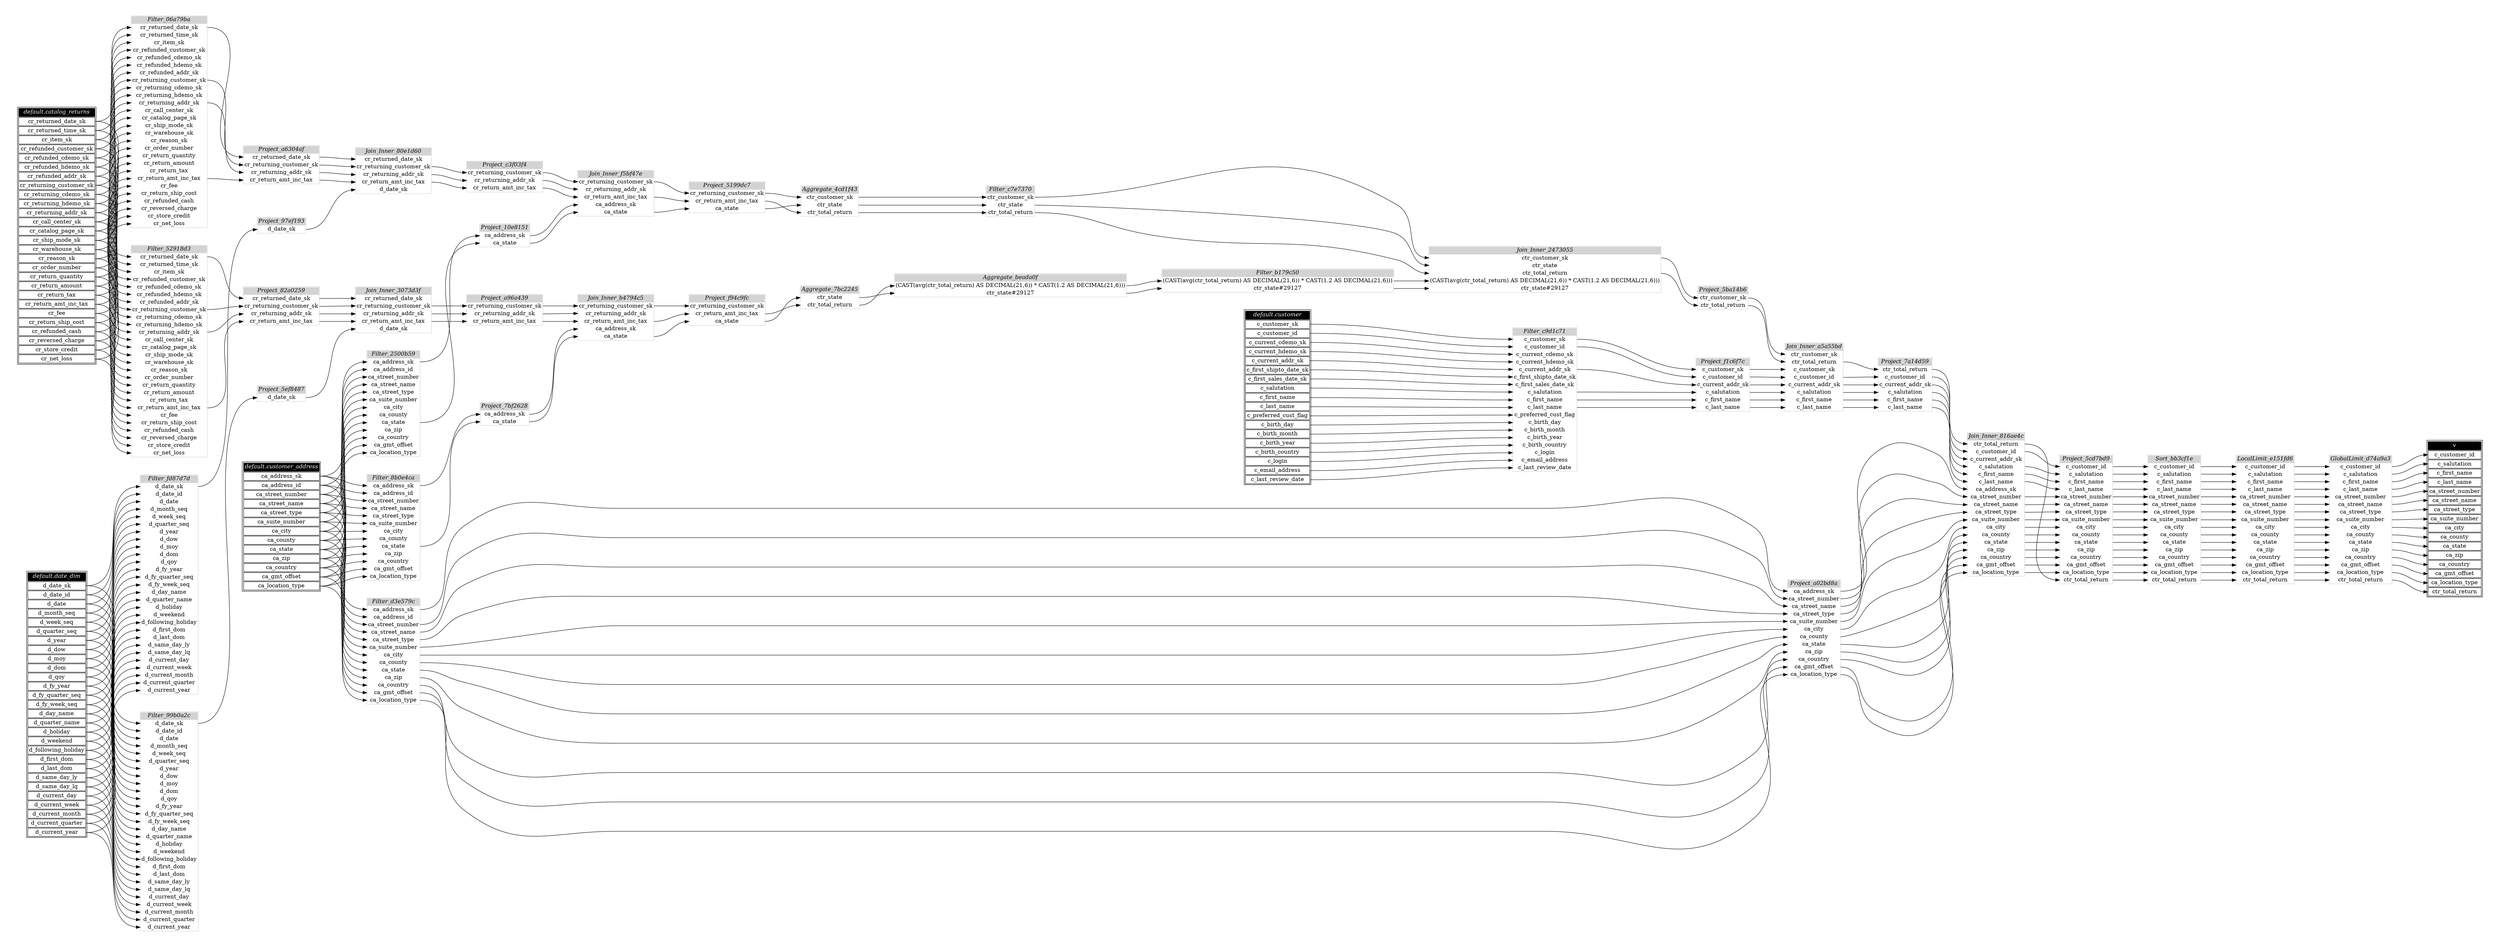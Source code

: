 // Automatically generated by TPCDSFlowTestSuite


digraph {
  graph [pad="0.5" nodesep="0.5" ranksep="1" fontname="Helvetica" rankdir=LR];
  node [shape=plaintext]

  
"Aggregate_4cd1f43" [label=<
<table color="lightgray" border="1" cellborder="0" cellspacing="0">
  <tr><td bgcolor="lightgray" port="nodeName"><i>Aggregate_4cd1f43</i></td></tr>
  <tr><td port="0">ctr_customer_sk</td></tr>
<tr><td port="1">ctr_state</td></tr>
<tr><td port="2">ctr_total_return</td></tr>
</table>>];
     

"Aggregate_7bc2245" [label=<
<table color="lightgray" border="1" cellborder="0" cellspacing="0">
  <tr><td bgcolor="lightgray" port="nodeName"><i>Aggregate_7bc2245</i></td></tr>
  <tr><td port="0">ctr_state</td></tr>
<tr><td port="1">ctr_total_return</td></tr>
</table>>];
     

"Aggregate_beada0f" [label=<
<table color="lightgray" border="1" cellborder="0" cellspacing="0">
  <tr><td bgcolor="lightgray" port="nodeName"><i>Aggregate_beada0f</i></td></tr>
  <tr><td port="0">(CAST(avg(ctr_total_return) AS DECIMAL(21,6)) * CAST(1.2 AS DECIMAL(21,6)))</td></tr>
<tr><td port="1">ctr_state#29127</td></tr>
</table>>];
     

"Filter_06a79ba" [label=<
<table color="lightgray" border="1" cellborder="0" cellspacing="0">
  <tr><td bgcolor="lightgray" port="nodeName"><i>Filter_06a79ba</i></td></tr>
  <tr><td port="0">cr_returned_date_sk</td></tr>
<tr><td port="1">cr_returned_time_sk</td></tr>
<tr><td port="2">cr_item_sk</td></tr>
<tr><td port="3">cr_refunded_customer_sk</td></tr>
<tr><td port="4">cr_refunded_cdemo_sk</td></tr>
<tr><td port="5">cr_refunded_hdemo_sk</td></tr>
<tr><td port="6">cr_refunded_addr_sk</td></tr>
<tr><td port="7">cr_returning_customer_sk</td></tr>
<tr><td port="8">cr_returning_cdemo_sk</td></tr>
<tr><td port="9">cr_returning_hdemo_sk</td></tr>
<tr><td port="10">cr_returning_addr_sk</td></tr>
<tr><td port="11">cr_call_center_sk</td></tr>
<tr><td port="12">cr_catalog_page_sk</td></tr>
<tr><td port="13">cr_ship_mode_sk</td></tr>
<tr><td port="14">cr_warehouse_sk</td></tr>
<tr><td port="15">cr_reason_sk</td></tr>
<tr><td port="16">cr_order_number</td></tr>
<tr><td port="17">cr_return_quantity</td></tr>
<tr><td port="18">cr_return_amount</td></tr>
<tr><td port="19">cr_return_tax</td></tr>
<tr><td port="20">cr_return_amt_inc_tax</td></tr>
<tr><td port="21">cr_fee</td></tr>
<tr><td port="22">cr_return_ship_cost</td></tr>
<tr><td port="23">cr_refunded_cash</td></tr>
<tr><td port="24">cr_reversed_charge</td></tr>
<tr><td port="25">cr_store_credit</td></tr>
<tr><td port="26">cr_net_loss</td></tr>
</table>>];
     

"Filter_2500b59" [label=<
<table color="lightgray" border="1" cellborder="0" cellspacing="0">
  <tr><td bgcolor="lightgray" port="nodeName"><i>Filter_2500b59</i></td></tr>
  <tr><td port="0">ca_address_sk</td></tr>
<tr><td port="1">ca_address_id</td></tr>
<tr><td port="2">ca_street_number</td></tr>
<tr><td port="3">ca_street_name</td></tr>
<tr><td port="4">ca_street_type</td></tr>
<tr><td port="5">ca_suite_number</td></tr>
<tr><td port="6">ca_city</td></tr>
<tr><td port="7">ca_county</td></tr>
<tr><td port="8">ca_state</td></tr>
<tr><td port="9">ca_zip</td></tr>
<tr><td port="10">ca_country</td></tr>
<tr><td port="11">ca_gmt_offset</td></tr>
<tr><td port="12">ca_location_type</td></tr>
</table>>];
     

"Filter_52918d3" [label=<
<table color="lightgray" border="1" cellborder="0" cellspacing="0">
  <tr><td bgcolor="lightgray" port="nodeName"><i>Filter_52918d3</i></td></tr>
  <tr><td port="0">cr_returned_date_sk</td></tr>
<tr><td port="1">cr_returned_time_sk</td></tr>
<tr><td port="2">cr_item_sk</td></tr>
<tr><td port="3">cr_refunded_customer_sk</td></tr>
<tr><td port="4">cr_refunded_cdemo_sk</td></tr>
<tr><td port="5">cr_refunded_hdemo_sk</td></tr>
<tr><td port="6">cr_refunded_addr_sk</td></tr>
<tr><td port="7">cr_returning_customer_sk</td></tr>
<tr><td port="8">cr_returning_cdemo_sk</td></tr>
<tr><td port="9">cr_returning_hdemo_sk</td></tr>
<tr><td port="10">cr_returning_addr_sk</td></tr>
<tr><td port="11">cr_call_center_sk</td></tr>
<tr><td port="12">cr_catalog_page_sk</td></tr>
<tr><td port="13">cr_ship_mode_sk</td></tr>
<tr><td port="14">cr_warehouse_sk</td></tr>
<tr><td port="15">cr_reason_sk</td></tr>
<tr><td port="16">cr_order_number</td></tr>
<tr><td port="17">cr_return_quantity</td></tr>
<tr><td port="18">cr_return_amount</td></tr>
<tr><td port="19">cr_return_tax</td></tr>
<tr><td port="20">cr_return_amt_inc_tax</td></tr>
<tr><td port="21">cr_fee</td></tr>
<tr><td port="22">cr_return_ship_cost</td></tr>
<tr><td port="23">cr_refunded_cash</td></tr>
<tr><td port="24">cr_reversed_charge</td></tr>
<tr><td port="25">cr_store_credit</td></tr>
<tr><td port="26">cr_net_loss</td></tr>
</table>>];
     

"Filter_8b0e4ca" [label=<
<table color="lightgray" border="1" cellborder="0" cellspacing="0">
  <tr><td bgcolor="lightgray" port="nodeName"><i>Filter_8b0e4ca</i></td></tr>
  <tr><td port="0">ca_address_sk</td></tr>
<tr><td port="1">ca_address_id</td></tr>
<tr><td port="2">ca_street_number</td></tr>
<tr><td port="3">ca_street_name</td></tr>
<tr><td port="4">ca_street_type</td></tr>
<tr><td port="5">ca_suite_number</td></tr>
<tr><td port="6">ca_city</td></tr>
<tr><td port="7">ca_county</td></tr>
<tr><td port="8">ca_state</td></tr>
<tr><td port="9">ca_zip</td></tr>
<tr><td port="10">ca_country</td></tr>
<tr><td port="11">ca_gmt_offset</td></tr>
<tr><td port="12">ca_location_type</td></tr>
</table>>];
     

"Filter_99b0a2c" [label=<
<table color="lightgray" border="1" cellborder="0" cellspacing="0">
  <tr><td bgcolor="lightgray" port="nodeName"><i>Filter_99b0a2c</i></td></tr>
  <tr><td port="0">d_date_sk</td></tr>
<tr><td port="1">d_date_id</td></tr>
<tr><td port="2">d_date</td></tr>
<tr><td port="3">d_month_seq</td></tr>
<tr><td port="4">d_week_seq</td></tr>
<tr><td port="5">d_quarter_seq</td></tr>
<tr><td port="6">d_year</td></tr>
<tr><td port="7">d_dow</td></tr>
<tr><td port="8">d_moy</td></tr>
<tr><td port="9">d_dom</td></tr>
<tr><td port="10">d_qoy</td></tr>
<tr><td port="11">d_fy_year</td></tr>
<tr><td port="12">d_fy_quarter_seq</td></tr>
<tr><td port="13">d_fy_week_seq</td></tr>
<tr><td port="14">d_day_name</td></tr>
<tr><td port="15">d_quarter_name</td></tr>
<tr><td port="16">d_holiday</td></tr>
<tr><td port="17">d_weekend</td></tr>
<tr><td port="18">d_following_holiday</td></tr>
<tr><td port="19">d_first_dom</td></tr>
<tr><td port="20">d_last_dom</td></tr>
<tr><td port="21">d_same_day_ly</td></tr>
<tr><td port="22">d_same_day_lq</td></tr>
<tr><td port="23">d_current_day</td></tr>
<tr><td port="24">d_current_week</td></tr>
<tr><td port="25">d_current_month</td></tr>
<tr><td port="26">d_current_quarter</td></tr>
<tr><td port="27">d_current_year</td></tr>
</table>>];
     

"Filter_b179c50" [label=<
<table color="lightgray" border="1" cellborder="0" cellspacing="0">
  <tr><td bgcolor="lightgray" port="nodeName"><i>Filter_b179c50</i></td></tr>
  <tr><td port="0">(CAST(avg(ctr_total_return) AS DECIMAL(21,6)) * CAST(1.2 AS DECIMAL(21,6)))</td></tr>
<tr><td port="1">ctr_state#29127</td></tr>
</table>>];
     

"Filter_c7e7370" [label=<
<table color="lightgray" border="1" cellborder="0" cellspacing="0">
  <tr><td bgcolor="lightgray" port="nodeName"><i>Filter_c7e7370</i></td></tr>
  <tr><td port="0">ctr_customer_sk</td></tr>
<tr><td port="1">ctr_state</td></tr>
<tr><td port="2">ctr_total_return</td></tr>
</table>>];
     

"Filter_c9d1c71" [label=<
<table color="lightgray" border="1" cellborder="0" cellspacing="0">
  <tr><td bgcolor="lightgray" port="nodeName"><i>Filter_c9d1c71</i></td></tr>
  <tr><td port="0">c_customer_sk</td></tr>
<tr><td port="1">c_customer_id</td></tr>
<tr><td port="2">c_current_cdemo_sk</td></tr>
<tr><td port="3">c_current_hdemo_sk</td></tr>
<tr><td port="4">c_current_addr_sk</td></tr>
<tr><td port="5">c_first_shipto_date_sk</td></tr>
<tr><td port="6">c_first_sales_date_sk</td></tr>
<tr><td port="7">c_salutation</td></tr>
<tr><td port="8">c_first_name</td></tr>
<tr><td port="9">c_last_name</td></tr>
<tr><td port="10">c_preferred_cust_flag</td></tr>
<tr><td port="11">c_birth_day</td></tr>
<tr><td port="12">c_birth_month</td></tr>
<tr><td port="13">c_birth_year</td></tr>
<tr><td port="14">c_birth_country</td></tr>
<tr><td port="15">c_login</td></tr>
<tr><td port="16">c_email_address</td></tr>
<tr><td port="17">c_last_review_date</td></tr>
</table>>];
     

"Filter_d3e579c" [label=<
<table color="lightgray" border="1" cellborder="0" cellspacing="0">
  <tr><td bgcolor="lightgray" port="nodeName"><i>Filter_d3e579c</i></td></tr>
  <tr><td port="0">ca_address_sk</td></tr>
<tr><td port="1">ca_address_id</td></tr>
<tr><td port="2">ca_street_number</td></tr>
<tr><td port="3">ca_street_name</td></tr>
<tr><td port="4">ca_street_type</td></tr>
<tr><td port="5">ca_suite_number</td></tr>
<tr><td port="6">ca_city</td></tr>
<tr><td port="7">ca_county</td></tr>
<tr><td port="8">ca_state</td></tr>
<tr><td port="9">ca_zip</td></tr>
<tr><td port="10">ca_country</td></tr>
<tr><td port="11">ca_gmt_offset</td></tr>
<tr><td port="12">ca_location_type</td></tr>
</table>>];
     

"Filter_fd87d7d" [label=<
<table color="lightgray" border="1" cellborder="0" cellspacing="0">
  <tr><td bgcolor="lightgray" port="nodeName"><i>Filter_fd87d7d</i></td></tr>
  <tr><td port="0">d_date_sk</td></tr>
<tr><td port="1">d_date_id</td></tr>
<tr><td port="2">d_date</td></tr>
<tr><td port="3">d_month_seq</td></tr>
<tr><td port="4">d_week_seq</td></tr>
<tr><td port="5">d_quarter_seq</td></tr>
<tr><td port="6">d_year</td></tr>
<tr><td port="7">d_dow</td></tr>
<tr><td port="8">d_moy</td></tr>
<tr><td port="9">d_dom</td></tr>
<tr><td port="10">d_qoy</td></tr>
<tr><td port="11">d_fy_year</td></tr>
<tr><td port="12">d_fy_quarter_seq</td></tr>
<tr><td port="13">d_fy_week_seq</td></tr>
<tr><td port="14">d_day_name</td></tr>
<tr><td port="15">d_quarter_name</td></tr>
<tr><td port="16">d_holiday</td></tr>
<tr><td port="17">d_weekend</td></tr>
<tr><td port="18">d_following_holiday</td></tr>
<tr><td port="19">d_first_dom</td></tr>
<tr><td port="20">d_last_dom</td></tr>
<tr><td port="21">d_same_day_ly</td></tr>
<tr><td port="22">d_same_day_lq</td></tr>
<tr><td port="23">d_current_day</td></tr>
<tr><td port="24">d_current_week</td></tr>
<tr><td port="25">d_current_month</td></tr>
<tr><td port="26">d_current_quarter</td></tr>
<tr><td port="27">d_current_year</td></tr>
</table>>];
     

"GlobalLimit_d74a9a3" [label=<
<table color="lightgray" border="1" cellborder="0" cellspacing="0">
  <tr><td bgcolor="lightgray" port="nodeName"><i>GlobalLimit_d74a9a3</i></td></tr>
  <tr><td port="0">c_customer_id</td></tr>
<tr><td port="1">c_salutation</td></tr>
<tr><td port="2">c_first_name</td></tr>
<tr><td port="3">c_last_name</td></tr>
<tr><td port="4">ca_street_number</td></tr>
<tr><td port="5">ca_street_name</td></tr>
<tr><td port="6">ca_street_type</td></tr>
<tr><td port="7">ca_suite_number</td></tr>
<tr><td port="8">ca_city</td></tr>
<tr><td port="9">ca_county</td></tr>
<tr><td port="10">ca_state</td></tr>
<tr><td port="11">ca_zip</td></tr>
<tr><td port="12">ca_country</td></tr>
<tr><td port="13">ca_gmt_offset</td></tr>
<tr><td port="14">ca_location_type</td></tr>
<tr><td port="15">ctr_total_return</td></tr>
</table>>];
     

"Join_Inner_2473055" [label=<
<table color="lightgray" border="1" cellborder="0" cellspacing="0">
  <tr><td bgcolor="lightgray" port="nodeName"><i>Join_Inner_2473055</i></td></tr>
  <tr><td port="0">ctr_customer_sk</td></tr>
<tr><td port="1">ctr_state</td></tr>
<tr><td port="2">ctr_total_return</td></tr>
<tr><td port="3">(CAST(avg(ctr_total_return) AS DECIMAL(21,6)) * CAST(1.2 AS DECIMAL(21,6)))</td></tr>
<tr><td port="4">ctr_state#29127</td></tr>
</table>>];
     

"Join_Inner_3073d3f" [label=<
<table color="lightgray" border="1" cellborder="0" cellspacing="0">
  <tr><td bgcolor="lightgray" port="nodeName"><i>Join_Inner_3073d3f</i></td></tr>
  <tr><td port="0">cr_returned_date_sk</td></tr>
<tr><td port="1">cr_returning_customer_sk</td></tr>
<tr><td port="2">cr_returning_addr_sk</td></tr>
<tr><td port="3">cr_return_amt_inc_tax</td></tr>
<tr><td port="4">d_date_sk</td></tr>
</table>>];
     

"Join_Inner_80e1d60" [label=<
<table color="lightgray" border="1" cellborder="0" cellspacing="0">
  <tr><td bgcolor="lightgray" port="nodeName"><i>Join_Inner_80e1d60</i></td></tr>
  <tr><td port="0">cr_returned_date_sk</td></tr>
<tr><td port="1">cr_returning_customer_sk</td></tr>
<tr><td port="2">cr_returning_addr_sk</td></tr>
<tr><td port="3">cr_return_amt_inc_tax</td></tr>
<tr><td port="4">d_date_sk</td></tr>
</table>>];
     

"Join_Inner_816ae4c" [label=<
<table color="lightgray" border="1" cellborder="0" cellspacing="0">
  <tr><td bgcolor="lightgray" port="nodeName"><i>Join_Inner_816ae4c</i></td></tr>
  <tr><td port="0">ctr_total_return</td></tr>
<tr><td port="1">c_customer_id</td></tr>
<tr><td port="2">c_current_addr_sk</td></tr>
<tr><td port="3">c_salutation</td></tr>
<tr><td port="4">c_first_name</td></tr>
<tr><td port="5">c_last_name</td></tr>
<tr><td port="6">ca_address_sk</td></tr>
<tr><td port="7">ca_street_number</td></tr>
<tr><td port="8">ca_street_name</td></tr>
<tr><td port="9">ca_street_type</td></tr>
<tr><td port="10">ca_suite_number</td></tr>
<tr><td port="11">ca_city</td></tr>
<tr><td port="12">ca_county</td></tr>
<tr><td port="13">ca_state</td></tr>
<tr><td port="14">ca_zip</td></tr>
<tr><td port="15">ca_country</td></tr>
<tr><td port="16">ca_gmt_offset</td></tr>
<tr><td port="17">ca_location_type</td></tr>
</table>>];
     

"Join_Inner_a5a55bd" [label=<
<table color="lightgray" border="1" cellborder="0" cellspacing="0">
  <tr><td bgcolor="lightgray" port="nodeName"><i>Join_Inner_a5a55bd</i></td></tr>
  <tr><td port="0">ctr_customer_sk</td></tr>
<tr><td port="1">ctr_total_return</td></tr>
<tr><td port="2">c_customer_sk</td></tr>
<tr><td port="3">c_customer_id</td></tr>
<tr><td port="4">c_current_addr_sk</td></tr>
<tr><td port="5">c_salutation</td></tr>
<tr><td port="6">c_first_name</td></tr>
<tr><td port="7">c_last_name</td></tr>
</table>>];
     

"Join_Inner_b4794c5" [label=<
<table color="lightgray" border="1" cellborder="0" cellspacing="0">
  <tr><td bgcolor="lightgray" port="nodeName"><i>Join_Inner_b4794c5</i></td></tr>
  <tr><td port="0">cr_returning_customer_sk</td></tr>
<tr><td port="1">cr_returning_addr_sk</td></tr>
<tr><td port="2">cr_return_amt_inc_tax</td></tr>
<tr><td port="3">ca_address_sk</td></tr>
<tr><td port="4">ca_state</td></tr>
</table>>];
     

"Join_Inner_f5bf47e" [label=<
<table color="lightgray" border="1" cellborder="0" cellspacing="0">
  <tr><td bgcolor="lightgray" port="nodeName"><i>Join_Inner_f5bf47e</i></td></tr>
  <tr><td port="0">cr_returning_customer_sk</td></tr>
<tr><td port="1">cr_returning_addr_sk</td></tr>
<tr><td port="2">cr_return_amt_inc_tax</td></tr>
<tr><td port="3">ca_address_sk</td></tr>
<tr><td port="4">ca_state</td></tr>
</table>>];
     

"LocalLimit_e151fd6" [label=<
<table color="lightgray" border="1" cellborder="0" cellspacing="0">
  <tr><td bgcolor="lightgray" port="nodeName"><i>LocalLimit_e151fd6</i></td></tr>
  <tr><td port="0">c_customer_id</td></tr>
<tr><td port="1">c_salutation</td></tr>
<tr><td port="2">c_first_name</td></tr>
<tr><td port="3">c_last_name</td></tr>
<tr><td port="4">ca_street_number</td></tr>
<tr><td port="5">ca_street_name</td></tr>
<tr><td port="6">ca_street_type</td></tr>
<tr><td port="7">ca_suite_number</td></tr>
<tr><td port="8">ca_city</td></tr>
<tr><td port="9">ca_county</td></tr>
<tr><td port="10">ca_state</td></tr>
<tr><td port="11">ca_zip</td></tr>
<tr><td port="12">ca_country</td></tr>
<tr><td port="13">ca_gmt_offset</td></tr>
<tr><td port="14">ca_location_type</td></tr>
<tr><td port="15">ctr_total_return</td></tr>
</table>>];
     

"Project_10e8151" [label=<
<table color="lightgray" border="1" cellborder="0" cellspacing="0">
  <tr><td bgcolor="lightgray" port="nodeName"><i>Project_10e8151</i></td></tr>
  <tr><td port="0">ca_address_sk</td></tr>
<tr><td port="1">ca_state</td></tr>
</table>>];
     

"Project_5199dc7" [label=<
<table color="lightgray" border="1" cellborder="0" cellspacing="0">
  <tr><td bgcolor="lightgray" port="nodeName"><i>Project_5199dc7</i></td></tr>
  <tr><td port="0">cr_returning_customer_sk</td></tr>
<tr><td port="1">cr_return_amt_inc_tax</td></tr>
<tr><td port="2">ca_state</td></tr>
</table>>];
     

"Project_5ba14b6" [label=<
<table color="lightgray" border="1" cellborder="0" cellspacing="0">
  <tr><td bgcolor="lightgray" port="nodeName"><i>Project_5ba14b6</i></td></tr>
  <tr><td port="0">ctr_customer_sk</td></tr>
<tr><td port="1">ctr_total_return</td></tr>
</table>>];
     

"Project_5cd7bd9" [label=<
<table color="lightgray" border="1" cellborder="0" cellspacing="0">
  <tr><td bgcolor="lightgray" port="nodeName"><i>Project_5cd7bd9</i></td></tr>
  <tr><td port="0">c_customer_id</td></tr>
<tr><td port="1">c_salutation</td></tr>
<tr><td port="2">c_first_name</td></tr>
<tr><td port="3">c_last_name</td></tr>
<tr><td port="4">ca_street_number</td></tr>
<tr><td port="5">ca_street_name</td></tr>
<tr><td port="6">ca_street_type</td></tr>
<tr><td port="7">ca_suite_number</td></tr>
<tr><td port="8">ca_city</td></tr>
<tr><td port="9">ca_county</td></tr>
<tr><td port="10">ca_state</td></tr>
<tr><td port="11">ca_zip</td></tr>
<tr><td port="12">ca_country</td></tr>
<tr><td port="13">ca_gmt_offset</td></tr>
<tr><td port="14">ca_location_type</td></tr>
<tr><td port="15">ctr_total_return</td></tr>
</table>>];
     

"Project_5ef8487" [label=<
<table color="lightgray" border="1" cellborder="0" cellspacing="0">
  <tr><td bgcolor="lightgray" port="nodeName"><i>Project_5ef8487</i></td></tr>
  <tr><td port="0">d_date_sk</td></tr>
</table>>];
     

"Project_7a14d59" [label=<
<table color="lightgray" border="1" cellborder="0" cellspacing="0">
  <tr><td bgcolor="lightgray" port="nodeName"><i>Project_7a14d59</i></td></tr>
  <tr><td port="0">ctr_total_return</td></tr>
<tr><td port="1">c_customer_id</td></tr>
<tr><td port="2">c_current_addr_sk</td></tr>
<tr><td port="3">c_salutation</td></tr>
<tr><td port="4">c_first_name</td></tr>
<tr><td port="5">c_last_name</td></tr>
</table>>];
     

"Project_7bf2628" [label=<
<table color="lightgray" border="1" cellborder="0" cellspacing="0">
  <tr><td bgcolor="lightgray" port="nodeName"><i>Project_7bf2628</i></td></tr>
  <tr><td port="0">ca_address_sk</td></tr>
<tr><td port="1">ca_state</td></tr>
</table>>];
     

"Project_82a0259" [label=<
<table color="lightgray" border="1" cellborder="0" cellspacing="0">
  <tr><td bgcolor="lightgray" port="nodeName"><i>Project_82a0259</i></td></tr>
  <tr><td port="0">cr_returned_date_sk</td></tr>
<tr><td port="1">cr_returning_customer_sk</td></tr>
<tr><td port="2">cr_returning_addr_sk</td></tr>
<tr><td port="3">cr_return_amt_inc_tax</td></tr>
</table>>];
     

"Project_97ef193" [label=<
<table color="lightgray" border="1" cellborder="0" cellspacing="0">
  <tr><td bgcolor="lightgray" port="nodeName"><i>Project_97ef193</i></td></tr>
  <tr><td port="0">d_date_sk</td></tr>
</table>>];
     

"Project_a02bd8a" [label=<
<table color="lightgray" border="1" cellborder="0" cellspacing="0">
  <tr><td bgcolor="lightgray" port="nodeName"><i>Project_a02bd8a</i></td></tr>
  <tr><td port="0">ca_address_sk</td></tr>
<tr><td port="1">ca_street_number</td></tr>
<tr><td port="2">ca_street_name</td></tr>
<tr><td port="3">ca_street_type</td></tr>
<tr><td port="4">ca_suite_number</td></tr>
<tr><td port="5">ca_city</td></tr>
<tr><td port="6">ca_county</td></tr>
<tr><td port="7">ca_state</td></tr>
<tr><td port="8">ca_zip</td></tr>
<tr><td port="9">ca_country</td></tr>
<tr><td port="10">ca_gmt_offset</td></tr>
<tr><td port="11">ca_location_type</td></tr>
</table>>];
     

"Project_a6304af" [label=<
<table color="lightgray" border="1" cellborder="0" cellspacing="0">
  <tr><td bgcolor="lightgray" port="nodeName"><i>Project_a6304af</i></td></tr>
  <tr><td port="0">cr_returned_date_sk</td></tr>
<tr><td port="1">cr_returning_customer_sk</td></tr>
<tr><td port="2">cr_returning_addr_sk</td></tr>
<tr><td port="3">cr_return_amt_inc_tax</td></tr>
</table>>];
     

"Project_a96a439" [label=<
<table color="lightgray" border="1" cellborder="0" cellspacing="0">
  <tr><td bgcolor="lightgray" port="nodeName"><i>Project_a96a439</i></td></tr>
  <tr><td port="0">cr_returning_customer_sk</td></tr>
<tr><td port="1">cr_returning_addr_sk</td></tr>
<tr><td port="2">cr_return_amt_inc_tax</td></tr>
</table>>];
     

"Project_c3f03f4" [label=<
<table color="lightgray" border="1" cellborder="0" cellspacing="0">
  <tr><td bgcolor="lightgray" port="nodeName"><i>Project_c3f03f4</i></td></tr>
  <tr><td port="0">cr_returning_customer_sk</td></tr>
<tr><td port="1">cr_returning_addr_sk</td></tr>
<tr><td port="2">cr_return_amt_inc_tax</td></tr>
</table>>];
     

"Project_f1c6f7c" [label=<
<table color="lightgray" border="1" cellborder="0" cellspacing="0">
  <tr><td bgcolor="lightgray" port="nodeName"><i>Project_f1c6f7c</i></td></tr>
  <tr><td port="0">c_customer_sk</td></tr>
<tr><td port="1">c_customer_id</td></tr>
<tr><td port="2">c_current_addr_sk</td></tr>
<tr><td port="3">c_salutation</td></tr>
<tr><td port="4">c_first_name</td></tr>
<tr><td port="5">c_last_name</td></tr>
</table>>];
     

"Project_f94c9fc" [label=<
<table color="lightgray" border="1" cellborder="0" cellspacing="0">
  <tr><td bgcolor="lightgray" port="nodeName"><i>Project_f94c9fc</i></td></tr>
  <tr><td port="0">cr_returning_customer_sk</td></tr>
<tr><td port="1">cr_return_amt_inc_tax</td></tr>
<tr><td port="2">ca_state</td></tr>
</table>>];
     

"Sort_bb3cf1e" [label=<
<table color="lightgray" border="1" cellborder="0" cellspacing="0">
  <tr><td bgcolor="lightgray" port="nodeName"><i>Sort_bb3cf1e</i></td></tr>
  <tr><td port="0">c_customer_id</td></tr>
<tr><td port="1">c_salutation</td></tr>
<tr><td port="2">c_first_name</td></tr>
<tr><td port="3">c_last_name</td></tr>
<tr><td port="4">ca_street_number</td></tr>
<tr><td port="5">ca_street_name</td></tr>
<tr><td port="6">ca_street_type</td></tr>
<tr><td port="7">ca_suite_number</td></tr>
<tr><td port="8">ca_city</td></tr>
<tr><td port="9">ca_county</td></tr>
<tr><td port="10">ca_state</td></tr>
<tr><td port="11">ca_zip</td></tr>
<tr><td port="12">ca_country</td></tr>
<tr><td port="13">ca_gmt_offset</td></tr>
<tr><td port="14">ca_location_type</td></tr>
<tr><td port="15">ctr_total_return</td></tr>
</table>>];
     

"default.catalog_returns" [color="black" label=<
<table>
  <tr><td bgcolor="black" port="nodeName"><i><font color="white">default.catalog_returns</font></i></td></tr>
  <tr><td port="0">cr_returned_date_sk</td></tr>
<tr><td port="1">cr_returned_time_sk</td></tr>
<tr><td port="2">cr_item_sk</td></tr>
<tr><td port="3">cr_refunded_customer_sk</td></tr>
<tr><td port="4">cr_refunded_cdemo_sk</td></tr>
<tr><td port="5">cr_refunded_hdemo_sk</td></tr>
<tr><td port="6">cr_refunded_addr_sk</td></tr>
<tr><td port="7">cr_returning_customer_sk</td></tr>
<tr><td port="8">cr_returning_cdemo_sk</td></tr>
<tr><td port="9">cr_returning_hdemo_sk</td></tr>
<tr><td port="10">cr_returning_addr_sk</td></tr>
<tr><td port="11">cr_call_center_sk</td></tr>
<tr><td port="12">cr_catalog_page_sk</td></tr>
<tr><td port="13">cr_ship_mode_sk</td></tr>
<tr><td port="14">cr_warehouse_sk</td></tr>
<tr><td port="15">cr_reason_sk</td></tr>
<tr><td port="16">cr_order_number</td></tr>
<tr><td port="17">cr_return_quantity</td></tr>
<tr><td port="18">cr_return_amount</td></tr>
<tr><td port="19">cr_return_tax</td></tr>
<tr><td port="20">cr_return_amt_inc_tax</td></tr>
<tr><td port="21">cr_fee</td></tr>
<tr><td port="22">cr_return_ship_cost</td></tr>
<tr><td port="23">cr_refunded_cash</td></tr>
<tr><td port="24">cr_reversed_charge</td></tr>
<tr><td port="25">cr_store_credit</td></tr>
<tr><td port="26">cr_net_loss</td></tr>
</table>>];
     

"default.customer" [color="black" label=<
<table>
  <tr><td bgcolor="black" port="nodeName"><i><font color="white">default.customer</font></i></td></tr>
  <tr><td port="0">c_customer_sk</td></tr>
<tr><td port="1">c_customer_id</td></tr>
<tr><td port="2">c_current_cdemo_sk</td></tr>
<tr><td port="3">c_current_hdemo_sk</td></tr>
<tr><td port="4">c_current_addr_sk</td></tr>
<tr><td port="5">c_first_shipto_date_sk</td></tr>
<tr><td port="6">c_first_sales_date_sk</td></tr>
<tr><td port="7">c_salutation</td></tr>
<tr><td port="8">c_first_name</td></tr>
<tr><td port="9">c_last_name</td></tr>
<tr><td port="10">c_preferred_cust_flag</td></tr>
<tr><td port="11">c_birth_day</td></tr>
<tr><td port="12">c_birth_month</td></tr>
<tr><td port="13">c_birth_year</td></tr>
<tr><td port="14">c_birth_country</td></tr>
<tr><td port="15">c_login</td></tr>
<tr><td port="16">c_email_address</td></tr>
<tr><td port="17">c_last_review_date</td></tr>
</table>>];
     

"default.customer_address" [color="black" label=<
<table>
  <tr><td bgcolor="black" port="nodeName"><i><font color="white">default.customer_address</font></i></td></tr>
  <tr><td port="0">ca_address_sk</td></tr>
<tr><td port="1">ca_address_id</td></tr>
<tr><td port="2">ca_street_number</td></tr>
<tr><td port="3">ca_street_name</td></tr>
<tr><td port="4">ca_street_type</td></tr>
<tr><td port="5">ca_suite_number</td></tr>
<tr><td port="6">ca_city</td></tr>
<tr><td port="7">ca_county</td></tr>
<tr><td port="8">ca_state</td></tr>
<tr><td port="9">ca_zip</td></tr>
<tr><td port="10">ca_country</td></tr>
<tr><td port="11">ca_gmt_offset</td></tr>
<tr><td port="12">ca_location_type</td></tr>
</table>>];
     

"default.date_dim" [color="black" label=<
<table>
  <tr><td bgcolor="black" port="nodeName"><i><font color="white">default.date_dim</font></i></td></tr>
  <tr><td port="0">d_date_sk</td></tr>
<tr><td port="1">d_date_id</td></tr>
<tr><td port="2">d_date</td></tr>
<tr><td port="3">d_month_seq</td></tr>
<tr><td port="4">d_week_seq</td></tr>
<tr><td port="5">d_quarter_seq</td></tr>
<tr><td port="6">d_year</td></tr>
<tr><td port="7">d_dow</td></tr>
<tr><td port="8">d_moy</td></tr>
<tr><td port="9">d_dom</td></tr>
<tr><td port="10">d_qoy</td></tr>
<tr><td port="11">d_fy_year</td></tr>
<tr><td port="12">d_fy_quarter_seq</td></tr>
<tr><td port="13">d_fy_week_seq</td></tr>
<tr><td port="14">d_day_name</td></tr>
<tr><td port="15">d_quarter_name</td></tr>
<tr><td port="16">d_holiday</td></tr>
<tr><td port="17">d_weekend</td></tr>
<tr><td port="18">d_following_holiday</td></tr>
<tr><td port="19">d_first_dom</td></tr>
<tr><td port="20">d_last_dom</td></tr>
<tr><td port="21">d_same_day_ly</td></tr>
<tr><td port="22">d_same_day_lq</td></tr>
<tr><td port="23">d_current_day</td></tr>
<tr><td port="24">d_current_week</td></tr>
<tr><td port="25">d_current_month</td></tr>
<tr><td port="26">d_current_quarter</td></tr>
<tr><td port="27">d_current_year</td></tr>
</table>>];
     

"v" [color="black" label=<
<table>
  <tr><td bgcolor="black" port="nodeName"><i><font color="white">v</font></i></td></tr>
  <tr><td port="0">c_customer_id</td></tr>
<tr><td port="1">c_salutation</td></tr>
<tr><td port="2">c_first_name</td></tr>
<tr><td port="3">c_last_name</td></tr>
<tr><td port="4">ca_street_number</td></tr>
<tr><td port="5">ca_street_name</td></tr>
<tr><td port="6">ca_street_type</td></tr>
<tr><td port="7">ca_suite_number</td></tr>
<tr><td port="8">ca_city</td></tr>
<tr><td port="9">ca_county</td></tr>
<tr><td port="10">ca_state</td></tr>
<tr><td port="11">ca_zip</td></tr>
<tr><td port="12">ca_country</td></tr>
<tr><td port="13">ca_gmt_offset</td></tr>
<tr><td port="14">ca_location_type</td></tr>
<tr><td port="15">ctr_total_return</td></tr>
</table>>];
     
  "Aggregate_4cd1f43":0 -> "Filter_c7e7370":0;
"Aggregate_4cd1f43":1 -> "Filter_c7e7370":1;
"Aggregate_4cd1f43":2 -> "Filter_c7e7370":2;
"Aggregate_7bc2245":0 -> "Aggregate_beada0f":1;
"Aggregate_7bc2245":1 -> "Aggregate_beada0f":0;
"Aggregate_beada0f":0 -> "Filter_b179c50":0;
"Aggregate_beada0f":1 -> "Filter_b179c50":1;
"Filter_06a79ba":0 -> "Project_a6304af":0;
"Filter_06a79ba":10 -> "Project_a6304af":2;
"Filter_06a79ba":20 -> "Project_a6304af":3;
"Filter_06a79ba":7 -> "Project_a6304af":1;
"Filter_2500b59":0 -> "Project_10e8151":0;
"Filter_2500b59":8 -> "Project_10e8151":1;
"Filter_52918d3":0 -> "Project_82a0259":0;
"Filter_52918d3":10 -> "Project_82a0259":2;
"Filter_52918d3":20 -> "Project_82a0259":3;
"Filter_52918d3":7 -> "Project_82a0259":1;
"Filter_8b0e4ca":0 -> "Project_7bf2628":0;
"Filter_8b0e4ca":8 -> "Project_7bf2628":1;
"Filter_99b0a2c":0 -> "Project_5ef8487":0;
"Filter_b179c50":0 -> "Join_Inner_2473055":3;
"Filter_b179c50":1 -> "Join_Inner_2473055":4;
"Filter_c7e7370":0 -> "Join_Inner_2473055":0;
"Filter_c7e7370":1 -> "Join_Inner_2473055":1;
"Filter_c7e7370":2 -> "Join_Inner_2473055":2;
"Filter_c9d1c71":0 -> "Project_f1c6f7c":0;
"Filter_c9d1c71":1 -> "Project_f1c6f7c":1;
"Filter_c9d1c71":4 -> "Project_f1c6f7c":2;
"Filter_c9d1c71":7 -> "Project_f1c6f7c":3;
"Filter_c9d1c71":8 -> "Project_f1c6f7c":4;
"Filter_c9d1c71":9 -> "Project_f1c6f7c":5;
"Filter_d3e579c":0 -> "Project_a02bd8a":0;
"Filter_d3e579c":10 -> "Project_a02bd8a":9;
"Filter_d3e579c":11 -> "Project_a02bd8a":10;
"Filter_d3e579c":12 -> "Project_a02bd8a":11;
"Filter_d3e579c":2 -> "Project_a02bd8a":1;
"Filter_d3e579c":3 -> "Project_a02bd8a":2;
"Filter_d3e579c":4 -> "Project_a02bd8a":3;
"Filter_d3e579c":5 -> "Project_a02bd8a":4;
"Filter_d3e579c":6 -> "Project_a02bd8a":5;
"Filter_d3e579c":7 -> "Project_a02bd8a":6;
"Filter_d3e579c":8 -> "Project_a02bd8a":7;
"Filter_d3e579c":9 -> "Project_a02bd8a":8;
"Filter_fd87d7d":0 -> "Project_97ef193":0;
"GlobalLimit_d74a9a3":0 -> "v":0;
"GlobalLimit_d74a9a3":1 -> "v":1;
"GlobalLimit_d74a9a3":10 -> "v":10;
"GlobalLimit_d74a9a3":11 -> "v":11;
"GlobalLimit_d74a9a3":12 -> "v":12;
"GlobalLimit_d74a9a3":13 -> "v":13;
"GlobalLimit_d74a9a3":14 -> "v":14;
"GlobalLimit_d74a9a3":15 -> "v":15;
"GlobalLimit_d74a9a3":2 -> "v":2;
"GlobalLimit_d74a9a3":3 -> "v":3;
"GlobalLimit_d74a9a3":4 -> "v":4;
"GlobalLimit_d74a9a3":5 -> "v":5;
"GlobalLimit_d74a9a3":6 -> "v":6;
"GlobalLimit_d74a9a3":7 -> "v":7;
"GlobalLimit_d74a9a3":8 -> "v":8;
"GlobalLimit_d74a9a3":9 -> "v":9;
"Join_Inner_2473055":0 -> "Project_5ba14b6":0;
"Join_Inner_2473055":2 -> "Project_5ba14b6":1;
"Join_Inner_3073d3f":1 -> "Project_a96a439":0;
"Join_Inner_3073d3f":2 -> "Project_a96a439":1;
"Join_Inner_3073d3f":3 -> "Project_a96a439":2;
"Join_Inner_80e1d60":1 -> "Project_c3f03f4":0;
"Join_Inner_80e1d60":2 -> "Project_c3f03f4":1;
"Join_Inner_80e1d60":3 -> "Project_c3f03f4":2;
"Join_Inner_816ae4c":0 -> "Project_5cd7bd9":15;
"Join_Inner_816ae4c":1 -> "Project_5cd7bd9":0;
"Join_Inner_816ae4c":10 -> "Project_5cd7bd9":7;
"Join_Inner_816ae4c":11 -> "Project_5cd7bd9":8;
"Join_Inner_816ae4c":12 -> "Project_5cd7bd9":9;
"Join_Inner_816ae4c":13 -> "Project_5cd7bd9":10;
"Join_Inner_816ae4c":14 -> "Project_5cd7bd9":11;
"Join_Inner_816ae4c":15 -> "Project_5cd7bd9":12;
"Join_Inner_816ae4c":16 -> "Project_5cd7bd9":13;
"Join_Inner_816ae4c":17 -> "Project_5cd7bd9":14;
"Join_Inner_816ae4c":3 -> "Project_5cd7bd9":1;
"Join_Inner_816ae4c":4 -> "Project_5cd7bd9":2;
"Join_Inner_816ae4c":5 -> "Project_5cd7bd9":3;
"Join_Inner_816ae4c":7 -> "Project_5cd7bd9":4;
"Join_Inner_816ae4c":8 -> "Project_5cd7bd9":5;
"Join_Inner_816ae4c":9 -> "Project_5cd7bd9":6;
"Join_Inner_a5a55bd":1 -> "Project_7a14d59":0;
"Join_Inner_a5a55bd":3 -> "Project_7a14d59":1;
"Join_Inner_a5a55bd":4 -> "Project_7a14d59":2;
"Join_Inner_a5a55bd":5 -> "Project_7a14d59":3;
"Join_Inner_a5a55bd":6 -> "Project_7a14d59":4;
"Join_Inner_a5a55bd":7 -> "Project_7a14d59":5;
"Join_Inner_b4794c5":0 -> "Project_f94c9fc":0;
"Join_Inner_b4794c5":2 -> "Project_f94c9fc":1;
"Join_Inner_b4794c5":4 -> "Project_f94c9fc":2;
"Join_Inner_f5bf47e":0 -> "Project_5199dc7":0;
"Join_Inner_f5bf47e":2 -> "Project_5199dc7":1;
"Join_Inner_f5bf47e":4 -> "Project_5199dc7":2;
"LocalLimit_e151fd6":0 -> "GlobalLimit_d74a9a3":0;
"LocalLimit_e151fd6":1 -> "GlobalLimit_d74a9a3":1;
"LocalLimit_e151fd6":10 -> "GlobalLimit_d74a9a3":10;
"LocalLimit_e151fd6":11 -> "GlobalLimit_d74a9a3":11;
"LocalLimit_e151fd6":12 -> "GlobalLimit_d74a9a3":12;
"LocalLimit_e151fd6":13 -> "GlobalLimit_d74a9a3":13;
"LocalLimit_e151fd6":14 -> "GlobalLimit_d74a9a3":14;
"LocalLimit_e151fd6":15 -> "GlobalLimit_d74a9a3":15;
"LocalLimit_e151fd6":2 -> "GlobalLimit_d74a9a3":2;
"LocalLimit_e151fd6":3 -> "GlobalLimit_d74a9a3":3;
"LocalLimit_e151fd6":4 -> "GlobalLimit_d74a9a3":4;
"LocalLimit_e151fd6":5 -> "GlobalLimit_d74a9a3":5;
"LocalLimit_e151fd6":6 -> "GlobalLimit_d74a9a3":6;
"LocalLimit_e151fd6":7 -> "GlobalLimit_d74a9a3":7;
"LocalLimit_e151fd6":8 -> "GlobalLimit_d74a9a3":8;
"LocalLimit_e151fd6":9 -> "GlobalLimit_d74a9a3":9;
"Project_10e8151":0 -> "Join_Inner_f5bf47e":3;
"Project_10e8151":1 -> "Join_Inner_f5bf47e":4;
"Project_5199dc7":0 -> "Aggregate_4cd1f43":0;
"Project_5199dc7":1 -> "Aggregate_4cd1f43":2;
"Project_5199dc7":2 -> "Aggregate_4cd1f43":1;
"Project_5ba14b6":0 -> "Join_Inner_a5a55bd":0;
"Project_5ba14b6":1 -> "Join_Inner_a5a55bd":1;
"Project_5cd7bd9":0 -> "Sort_bb3cf1e":0;
"Project_5cd7bd9":1 -> "Sort_bb3cf1e":1;
"Project_5cd7bd9":10 -> "Sort_bb3cf1e":10;
"Project_5cd7bd9":11 -> "Sort_bb3cf1e":11;
"Project_5cd7bd9":12 -> "Sort_bb3cf1e":12;
"Project_5cd7bd9":13 -> "Sort_bb3cf1e":13;
"Project_5cd7bd9":14 -> "Sort_bb3cf1e":14;
"Project_5cd7bd9":15 -> "Sort_bb3cf1e":15;
"Project_5cd7bd9":2 -> "Sort_bb3cf1e":2;
"Project_5cd7bd9":3 -> "Sort_bb3cf1e":3;
"Project_5cd7bd9":4 -> "Sort_bb3cf1e":4;
"Project_5cd7bd9":5 -> "Sort_bb3cf1e":5;
"Project_5cd7bd9":6 -> "Sort_bb3cf1e":6;
"Project_5cd7bd9":7 -> "Sort_bb3cf1e":7;
"Project_5cd7bd9":8 -> "Sort_bb3cf1e":8;
"Project_5cd7bd9":9 -> "Sort_bb3cf1e":9;
"Project_5ef8487":0 -> "Join_Inner_3073d3f":4;
"Project_7a14d59":0 -> "Join_Inner_816ae4c":0;
"Project_7a14d59":1 -> "Join_Inner_816ae4c":1;
"Project_7a14d59":2 -> "Join_Inner_816ae4c":2;
"Project_7a14d59":3 -> "Join_Inner_816ae4c":3;
"Project_7a14d59":4 -> "Join_Inner_816ae4c":4;
"Project_7a14d59":5 -> "Join_Inner_816ae4c":5;
"Project_7bf2628":0 -> "Join_Inner_b4794c5":3;
"Project_7bf2628":1 -> "Join_Inner_b4794c5":4;
"Project_82a0259":0 -> "Join_Inner_3073d3f":0;
"Project_82a0259":1 -> "Join_Inner_3073d3f":1;
"Project_82a0259":2 -> "Join_Inner_3073d3f":2;
"Project_82a0259":3 -> "Join_Inner_3073d3f":3;
"Project_97ef193":0 -> "Join_Inner_80e1d60":4;
"Project_a02bd8a":0 -> "Join_Inner_816ae4c":6;
"Project_a02bd8a":1 -> "Join_Inner_816ae4c":7;
"Project_a02bd8a":10 -> "Join_Inner_816ae4c":16;
"Project_a02bd8a":11 -> "Join_Inner_816ae4c":17;
"Project_a02bd8a":2 -> "Join_Inner_816ae4c":8;
"Project_a02bd8a":3 -> "Join_Inner_816ae4c":9;
"Project_a02bd8a":4 -> "Join_Inner_816ae4c":10;
"Project_a02bd8a":5 -> "Join_Inner_816ae4c":11;
"Project_a02bd8a":6 -> "Join_Inner_816ae4c":12;
"Project_a02bd8a":7 -> "Join_Inner_816ae4c":13;
"Project_a02bd8a":8 -> "Join_Inner_816ae4c":14;
"Project_a02bd8a":9 -> "Join_Inner_816ae4c":15;
"Project_a6304af":0 -> "Join_Inner_80e1d60":0;
"Project_a6304af":1 -> "Join_Inner_80e1d60":1;
"Project_a6304af":2 -> "Join_Inner_80e1d60":2;
"Project_a6304af":3 -> "Join_Inner_80e1d60":3;
"Project_a96a439":0 -> "Join_Inner_b4794c5":0;
"Project_a96a439":1 -> "Join_Inner_b4794c5":1;
"Project_a96a439":2 -> "Join_Inner_b4794c5":2;
"Project_c3f03f4":0 -> "Join_Inner_f5bf47e":0;
"Project_c3f03f4":1 -> "Join_Inner_f5bf47e":1;
"Project_c3f03f4":2 -> "Join_Inner_f5bf47e":2;
"Project_f1c6f7c":0 -> "Join_Inner_a5a55bd":2;
"Project_f1c6f7c":1 -> "Join_Inner_a5a55bd":3;
"Project_f1c6f7c":2 -> "Join_Inner_a5a55bd":4;
"Project_f1c6f7c":3 -> "Join_Inner_a5a55bd":5;
"Project_f1c6f7c":4 -> "Join_Inner_a5a55bd":6;
"Project_f1c6f7c":5 -> "Join_Inner_a5a55bd":7;
"Project_f94c9fc":1 -> "Aggregate_7bc2245":1;
"Project_f94c9fc":2 -> "Aggregate_7bc2245":0;
"Sort_bb3cf1e":0 -> "LocalLimit_e151fd6":0;
"Sort_bb3cf1e":1 -> "LocalLimit_e151fd6":1;
"Sort_bb3cf1e":10 -> "LocalLimit_e151fd6":10;
"Sort_bb3cf1e":11 -> "LocalLimit_e151fd6":11;
"Sort_bb3cf1e":12 -> "LocalLimit_e151fd6":12;
"Sort_bb3cf1e":13 -> "LocalLimit_e151fd6":13;
"Sort_bb3cf1e":14 -> "LocalLimit_e151fd6":14;
"Sort_bb3cf1e":15 -> "LocalLimit_e151fd6":15;
"Sort_bb3cf1e":2 -> "LocalLimit_e151fd6":2;
"Sort_bb3cf1e":3 -> "LocalLimit_e151fd6":3;
"Sort_bb3cf1e":4 -> "LocalLimit_e151fd6":4;
"Sort_bb3cf1e":5 -> "LocalLimit_e151fd6":5;
"Sort_bb3cf1e":6 -> "LocalLimit_e151fd6":6;
"Sort_bb3cf1e":7 -> "LocalLimit_e151fd6":7;
"Sort_bb3cf1e":8 -> "LocalLimit_e151fd6":8;
"Sort_bb3cf1e":9 -> "LocalLimit_e151fd6":9;
"default.catalog_returns":0 -> "Filter_06a79ba":0;
"default.catalog_returns":0 -> "Filter_52918d3":0;
"default.catalog_returns":1 -> "Filter_06a79ba":1;
"default.catalog_returns":1 -> "Filter_52918d3":1;
"default.catalog_returns":10 -> "Filter_06a79ba":10;
"default.catalog_returns":10 -> "Filter_52918d3":10;
"default.catalog_returns":11 -> "Filter_06a79ba":11;
"default.catalog_returns":11 -> "Filter_52918d3":11;
"default.catalog_returns":12 -> "Filter_06a79ba":12;
"default.catalog_returns":12 -> "Filter_52918d3":12;
"default.catalog_returns":13 -> "Filter_06a79ba":13;
"default.catalog_returns":13 -> "Filter_52918d3":13;
"default.catalog_returns":14 -> "Filter_06a79ba":14;
"default.catalog_returns":14 -> "Filter_52918d3":14;
"default.catalog_returns":15 -> "Filter_06a79ba":15;
"default.catalog_returns":15 -> "Filter_52918d3":15;
"default.catalog_returns":16 -> "Filter_06a79ba":16;
"default.catalog_returns":16 -> "Filter_52918d3":16;
"default.catalog_returns":17 -> "Filter_06a79ba":17;
"default.catalog_returns":17 -> "Filter_52918d3":17;
"default.catalog_returns":18 -> "Filter_06a79ba":18;
"default.catalog_returns":18 -> "Filter_52918d3":18;
"default.catalog_returns":19 -> "Filter_06a79ba":19;
"default.catalog_returns":19 -> "Filter_52918d3":19;
"default.catalog_returns":2 -> "Filter_06a79ba":2;
"default.catalog_returns":2 -> "Filter_52918d3":2;
"default.catalog_returns":20 -> "Filter_06a79ba":20;
"default.catalog_returns":20 -> "Filter_52918d3":20;
"default.catalog_returns":21 -> "Filter_06a79ba":21;
"default.catalog_returns":21 -> "Filter_52918d3":21;
"default.catalog_returns":22 -> "Filter_06a79ba":22;
"default.catalog_returns":22 -> "Filter_52918d3":22;
"default.catalog_returns":23 -> "Filter_06a79ba":23;
"default.catalog_returns":23 -> "Filter_52918d3":23;
"default.catalog_returns":24 -> "Filter_06a79ba":24;
"default.catalog_returns":24 -> "Filter_52918d3":24;
"default.catalog_returns":25 -> "Filter_06a79ba":25;
"default.catalog_returns":25 -> "Filter_52918d3":25;
"default.catalog_returns":26 -> "Filter_06a79ba":26;
"default.catalog_returns":26 -> "Filter_52918d3":26;
"default.catalog_returns":3 -> "Filter_06a79ba":3;
"default.catalog_returns":3 -> "Filter_52918d3":3;
"default.catalog_returns":4 -> "Filter_06a79ba":4;
"default.catalog_returns":4 -> "Filter_52918d3":4;
"default.catalog_returns":5 -> "Filter_06a79ba":5;
"default.catalog_returns":5 -> "Filter_52918d3":5;
"default.catalog_returns":6 -> "Filter_06a79ba":6;
"default.catalog_returns":6 -> "Filter_52918d3":6;
"default.catalog_returns":7 -> "Filter_06a79ba":7;
"default.catalog_returns":7 -> "Filter_52918d3":7;
"default.catalog_returns":8 -> "Filter_06a79ba":8;
"default.catalog_returns":8 -> "Filter_52918d3":8;
"default.catalog_returns":9 -> "Filter_06a79ba":9;
"default.catalog_returns":9 -> "Filter_52918d3":9;
"default.customer":0 -> "Filter_c9d1c71":0;
"default.customer":1 -> "Filter_c9d1c71":1;
"default.customer":10 -> "Filter_c9d1c71":10;
"default.customer":11 -> "Filter_c9d1c71":11;
"default.customer":12 -> "Filter_c9d1c71":12;
"default.customer":13 -> "Filter_c9d1c71":13;
"default.customer":14 -> "Filter_c9d1c71":14;
"default.customer":15 -> "Filter_c9d1c71":15;
"default.customer":16 -> "Filter_c9d1c71":16;
"default.customer":17 -> "Filter_c9d1c71":17;
"default.customer":2 -> "Filter_c9d1c71":2;
"default.customer":3 -> "Filter_c9d1c71":3;
"default.customer":4 -> "Filter_c9d1c71":4;
"default.customer":5 -> "Filter_c9d1c71":5;
"default.customer":6 -> "Filter_c9d1c71":6;
"default.customer":7 -> "Filter_c9d1c71":7;
"default.customer":8 -> "Filter_c9d1c71":8;
"default.customer":9 -> "Filter_c9d1c71":9;
"default.customer_address":0 -> "Filter_2500b59":0;
"default.customer_address":0 -> "Filter_8b0e4ca":0;
"default.customer_address":0 -> "Filter_d3e579c":0;
"default.customer_address":1 -> "Filter_2500b59":1;
"default.customer_address":1 -> "Filter_8b0e4ca":1;
"default.customer_address":1 -> "Filter_d3e579c":1;
"default.customer_address":10 -> "Filter_2500b59":10;
"default.customer_address":10 -> "Filter_8b0e4ca":10;
"default.customer_address":10 -> "Filter_d3e579c":10;
"default.customer_address":11 -> "Filter_2500b59":11;
"default.customer_address":11 -> "Filter_8b0e4ca":11;
"default.customer_address":11 -> "Filter_d3e579c":11;
"default.customer_address":12 -> "Filter_2500b59":12;
"default.customer_address":12 -> "Filter_8b0e4ca":12;
"default.customer_address":12 -> "Filter_d3e579c":12;
"default.customer_address":2 -> "Filter_2500b59":2;
"default.customer_address":2 -> "Filter_8b0e4ca":2;
"default.customer_address":2 -> "Filter_d3e579c":2;
"default.customer_address":3 -> "Filter_2500b59":3;
"default.customer_address":3 -> "Filter_8b0e4ca":3;
"default.customer_address":3 -> "Filter_d3e579c":3;
"default.customer_address":4 -> "Filter_2500b59":4;
"default.customer_address":4 -> "Filter_8b0e4ca":4;
"default.customer_address":4 -> "Filter_d3e579c":4;
"default.customer_address":5 -> "Filter_2500b59":5;
"default.customer_address":5 -> "Filter_8b0e4ca":5;
"default.customer_address":5 -> "Filter_d3e579c":5;
"default.customer_address":6 -> "Filter_2500b59":6;
"default.customer_address":6 -> "Filter_8b0e4ca":6;
"default.customer_address":6 -> "Filter_d3e579c":6;
"default.customer_address":7 -> "Filter_2500b59":7;
"default.customer_address":7 -> "Filter_8b0e4ca":7;
"default.customer_address":7 -> "Filter_d3e579c":7;
"default.customer_address":8 -> "Filter_2500b59":8;
"default.customer_address":8 -> "Filter_8b0e4ca":8;
"default.customer_address":8 -> "Filter_d3e579c":8;
"default.customer_address":9 -> "Filter_2500b59":9;
"default.customer_address":9 -> "Filter_8b0e4ca":9;
"default.customer_address":9 -> "Filter_d3e579c":9;
"default.date_dim":0 -> "Filter_99b0a2c":0;
"default.date_dim":0 -> "Filter_fd87d7d":0;
"default.date_dim":1 -> "Filter_99b0a2c":1;
"default.date_dim":1 -> "Filter_fd87d7d":1;
"default.date_dim":10 -> "Filter_99b0a2c":10;
"default.date_dim":10 -> "Filter_fd87d7d":10;
"default.date_dim":11 -> "Filter_99b0a2c":11;
"default.date_dim":11 -> "Filter_fd87d7d":11;
"default.date_dim":12 -> "Filter_99b0a2c":12;
"default.date_dim":12 -> "Filter_fd87d7d":12;
"default.date_dim":13 -> "Filter_99b0a2c":13;
"default.date_dim":13 -> "Filter_fd87d7d":13;
"default.date_dim":14 -> "Filter_99b0a2c":14;
"default.date_dim":14 -> "Filter_fd87d7d":14;
"default.date_dim":15 -> "Filter_99b0a2c":15;
"default.date_dim":15 -> "Filter_fd87d7d":15;
"default.date_dim":16 -> "Filter_99b0a2c":16;
"default.date_dim":16 -> "Filter_fd87d7d":16;
"default.date_dim":17 -> "Filter_99b0a2c":17;
"default.date_dim":17 -> "Filter_fd87d7d":17;
"default.date_dim":18 -> "Filter_99b0a2c":18;
"default.date_dim":18 -> "Filter_fd87d7d":18;
"default.date_dim":19 -> "Filter_99b0a2c":19;
"default.date_dim":19 -> "Filter_fd87d7d":19;
"default.date_dim":2 -> "Filter_99b0a2c":2;
"default.date_dim":2 -> "Filter_fd87d7d":2;
"default.date_dim":20 -> "Filter_99b0a2c":20;
"default.date_dim":20 -> "Filter_fd87d7d":20;
"default.date_dim":21 -> "Filter_99b0a2c":21;
"default.date_dim":21 -> "Filter_fd87d7d":21;
"default.date_dim":22 -> "Filter_99b0a2c":22;
"default.date_dim":22 -> "Filter_fd87d7d":22;
"default.date_dim":23 -> "Filter_99b0a2c":23;
"default.date_dim":23 -> "Filter_fd87d7d":23;
"default.date_dim":24 -> "Filter_99b0a2c":24;
"default.date_dim":24 -> "Filter_fd87d7d":24;
"default.date_dim":25 -> "Filter_99b0a2c":25;
"default.date_dim":25 -> "Filter_fd87d7d":25;
"default.date_dim":26 -> "Filter_99b0a2c":26;
"default.date_dim":26 -> "Filter_fd87d7d":26;
"default.date_dim":27 -> "Filter_99b0a2c":27;
"default.date_dim":27 -> "Filter_fd87d7d":27;
"default.date_dim":3 -> "Filter_99b0a2c":3;
"default.date_dim":3 -> "Filter_fd87d7d":3;
"default.date_dim":4 -> "Filter_99b0a2c":4;
"default.date_dim":4 -> "Filter_fd87d7d":4;
"default.date_dim":5 -> "Filter_99b0a2c":5;
"default.date_dim":5 -> "Filter_fd87d7d":5;
"default.date_dim":6 -> "Filter_99b0a2c":6;
"default.date_dim":6 -> "Filter_fd87d7d":6;
"default.date_dim":7 -> "Filter_99b0a2c":7;
"default.date_dim":7 -> "Filter_fd87d7d":7;
"default.date_dim":8 -> "Filter_99b0a2c":8;
"default.date_dim":8 -> "Filter_fd87d7d":8;
"default.date_dim":9 -> "Filter_99b0a2c":9;
"default.date_dim":9 -> "Filter_fd87d7d":9;
}
       